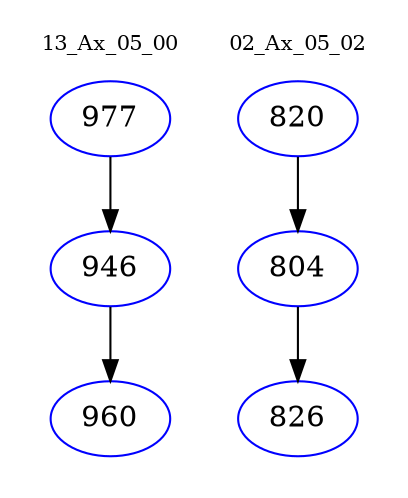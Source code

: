 digraph{
subgraph cluster_0 {
color = white
label = "13_Ax_05_00";
fontsize=10;
T0_977 [label="977", color="blue"]
T0_977 -> T0_946 [color="black"]
T0_946 [label="946", color="blue"]
T0_946 -> T0_960 [color="black"]
T0_960 [label="960", color="blue"]
}
subgraph cluster_1 {
color = white
label = "02_Ax_05_02";
fontsize=10;
T1_820 [label="820", color="blue"]
T1_820 -> T1_804 [color="black"]
T1_804 [label="804", color="blue"]
T1_804 -> T1_826 [color="black"]
T1_826 [label="826", color="blue"]
}
}
